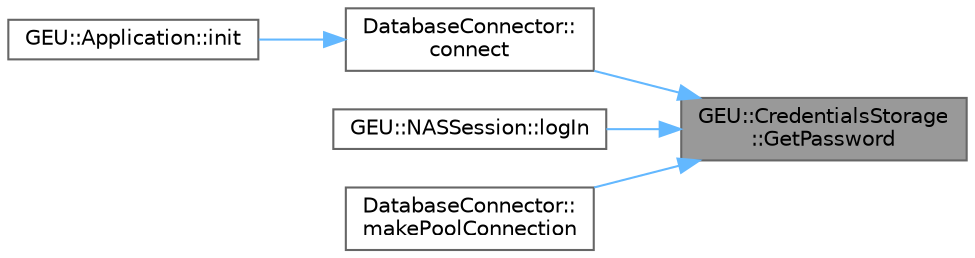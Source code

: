 digraph "GEU::CredentialsStorage::GetPassword"
{
 // LATEX_PDF_SIZE
  bgcolor="transparent";
  edge [fontname=Helvetica,fontsize=10,labelfontname=Helvetica,labelfontsize=10];
  node [fontname=Helvetica,fontsize=10,shape=box,height=0.2,width=0.4];
  rankdir="RL";
  Node1 [id="Node000001",label="GEU::CredentialsStorage\l::GetPassword",height=0.2,width=0.4,color="gray40", fillcolor="grey60", style="filled", fontcolor="black",tooltip=" "];
  Node1 -> Node2 [id="edge1_Node000001_Node000002",dir="back",color="steelblue1",style="solid",tooltip=" "];
  Node2 [id="Node000002",label="DatabaseConnector::\lconnect",height=0.2,width=0.4,color="grey40", fillcolor="white", style="filled",URL="$d1/d01/class_database_connector.html#aa1aa6d6e4c67b2b3b61a598cc801805f",tooltip="Establece la conexion con la base de datos especificada en el _connectString."];
  Node2 -> Node3 [id="edge2_Node000002_Node000003",dir="back",color="steelblue1",style="solid",tooltip=" "];
  Node3 [id="Node000003",label="GEU::Application::init",height=0.2,width=0.4,color="grey40", fillcolor="white", style="filled",URL="$de/d04/class_g_e_u_1_1_application.html#a79b0c21bffd692c1552ebd9e4c90d984",tooltip=" "];
  Node1 -> Node4 [id="edge3_Node000001_Node000004",dir="back",color="steelblue1",style="solid",tooltip=" "];
  Node4 [id="Node000004",label="GEU::NASSession::logIn",height=0.2,width=0.4,color="grey40", fillcolor="white", style="filled",URL="$d2/d03/class_g_e_u_1_1_n_a_s_session.html#a333401c009fe3557c503840c6efdaf18",tooltip=" "];
  Node1 -> Node5 [id="edge4_Node000001_Node000005",dir="back",color="steelblue1",style="solid",tooltip=" "];
  Node5 [id="Node000005",label="DatabaseConnector::\lmakePoolConnection",height=0.2,width=0.4,color="grey40", fillcolor="white", style="filled",URL="$d1/d01/class_database_connector.html#ae730a862376b0d62f22ef80e691329ec",tooltip=" "];
}
